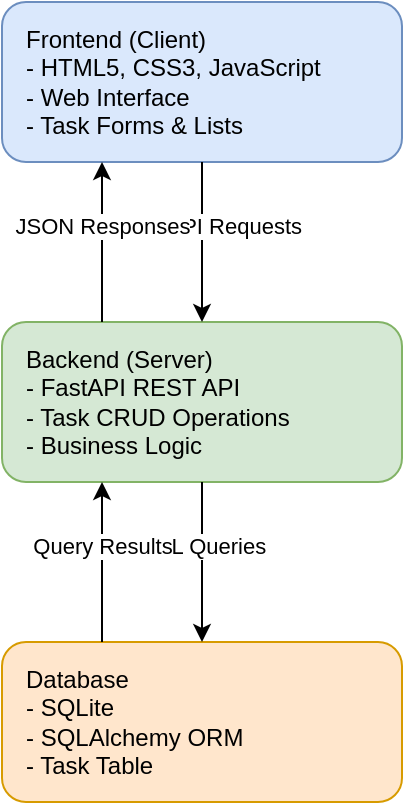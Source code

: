 <mxfile version="21.6.6">
  <diagram name="System Architecture" id="system-arch">
    <mxGraphModel dx="1422" dy="762" grid="1" gridSize="10" guides="1" tooltips="1" connect="1" arrows="1" fold="1" page="1" pageScale="1" pageWidth="850" pageHeight="1100">
      <root>
        <mxCell id="0"/>
        <mxCell id="1" parent="0"/>
        
        <!-- Frontend Box -->
        <mxCell id="frontend" value="Frontend (Client)&#xa;- HTML5, CSS3, JavaScript&#xa;- Web Interface&#xa;- Task Forms &amp; Lists" style="rounded=1;whiteSpace=wrap;html=1;fillColor=#dae8fc;strokeColor=#6c8ebf;align=left;spacingLeft=10;" vertex="1" parent="1">
          <mxGeometry x="300" y="80" width="200" height="80" as="geometry"/>
        </mxCell>
        
        <!-- Backend Box -->
        <mxCell id="backend" value="Backend (Server)&#xa;- FastAPI REST API&#xa;- Task CRUD Operations&#xa;- Business Logic" style="rounded=1;whiteSpace=wrap;html=1;fillColor=#d5e8d4;strokeColor=#82b366;align=left;spacingLeft=10;" vertex="1" parent="1">
          <mxGeometry x="300" y="240" width="200" height="80" as="geometry"/>
        </mxCell>
        
        <!-- Database Box -->
        <mxCell id="database" value="Database&#xa;- SQLite&#xa;- SQLAlchemy ORM&#xa;- Task Table" style="rounded=1;whiteSpace=wrap;html=1;fillColor=#ffe6cc;strokeColor=#d79b00;align=left;spacingLeft=10;" vertex="1" parent="1">
          <mxGeometry x="300" y="400" width="200" height="80" as="geometry"/>
        </mxCell>
        
        <!-- Arrows -->
        <mxCell id="arrow1" value="HTTP/API Requests" style="endArrow=classic;html=1;exitX=0.5;exitY=1;entryX=0.5;entryY=0;" edge="1" parent="1" source="frontend" target="backend">
          <mxGeometry x="-0.2" relative="1" as="geometry">
            <mxPoint as="offset"/>
          </mxGeometry>
        </mxCell>
        
        <mxCell id="arrow2" value="JSON Responses" style="endArrow=classic;html=1;exitX=0.25;exitY=0;entryX=0.25;entryY=1;" edge="1" parent="1" source="backend" target="frontend">
          <mxGeometry x="0.2" relative="1" as="geometry">
            <mxPoint as="offset"/>
          </mxGeometry>
        </mxCell>
        
        <mxCell id="arrow3" value="SQL Queries" style="endArrow=classic;html=1;exitX=0.5;exitY=1;entryX=0.5;entryY=0;" edge="1" parent="1" source="backend" target="database">
          <mxGeometry x="-0.2" relative="1" as="geometry">
            <mxPoint as="offset"/>
          </mxGeometry>
        </mxCell>
        
        <mxCell id="arrow4" value="Query Results" style="endArrow=classic;html=1;exitX=0.25;exitY=0;entryX=0.25;entryY=1;" edge="1" parent="1" source="database" target="backend">
          <mxGeometry x="0.2" relative="1" as="geometry">
            <mxPoint as="offset"/>
          </mxGeometry>
        </mxCell>
      </root>
    </mxGraphModel>
  </diagram>
</mxfile>
